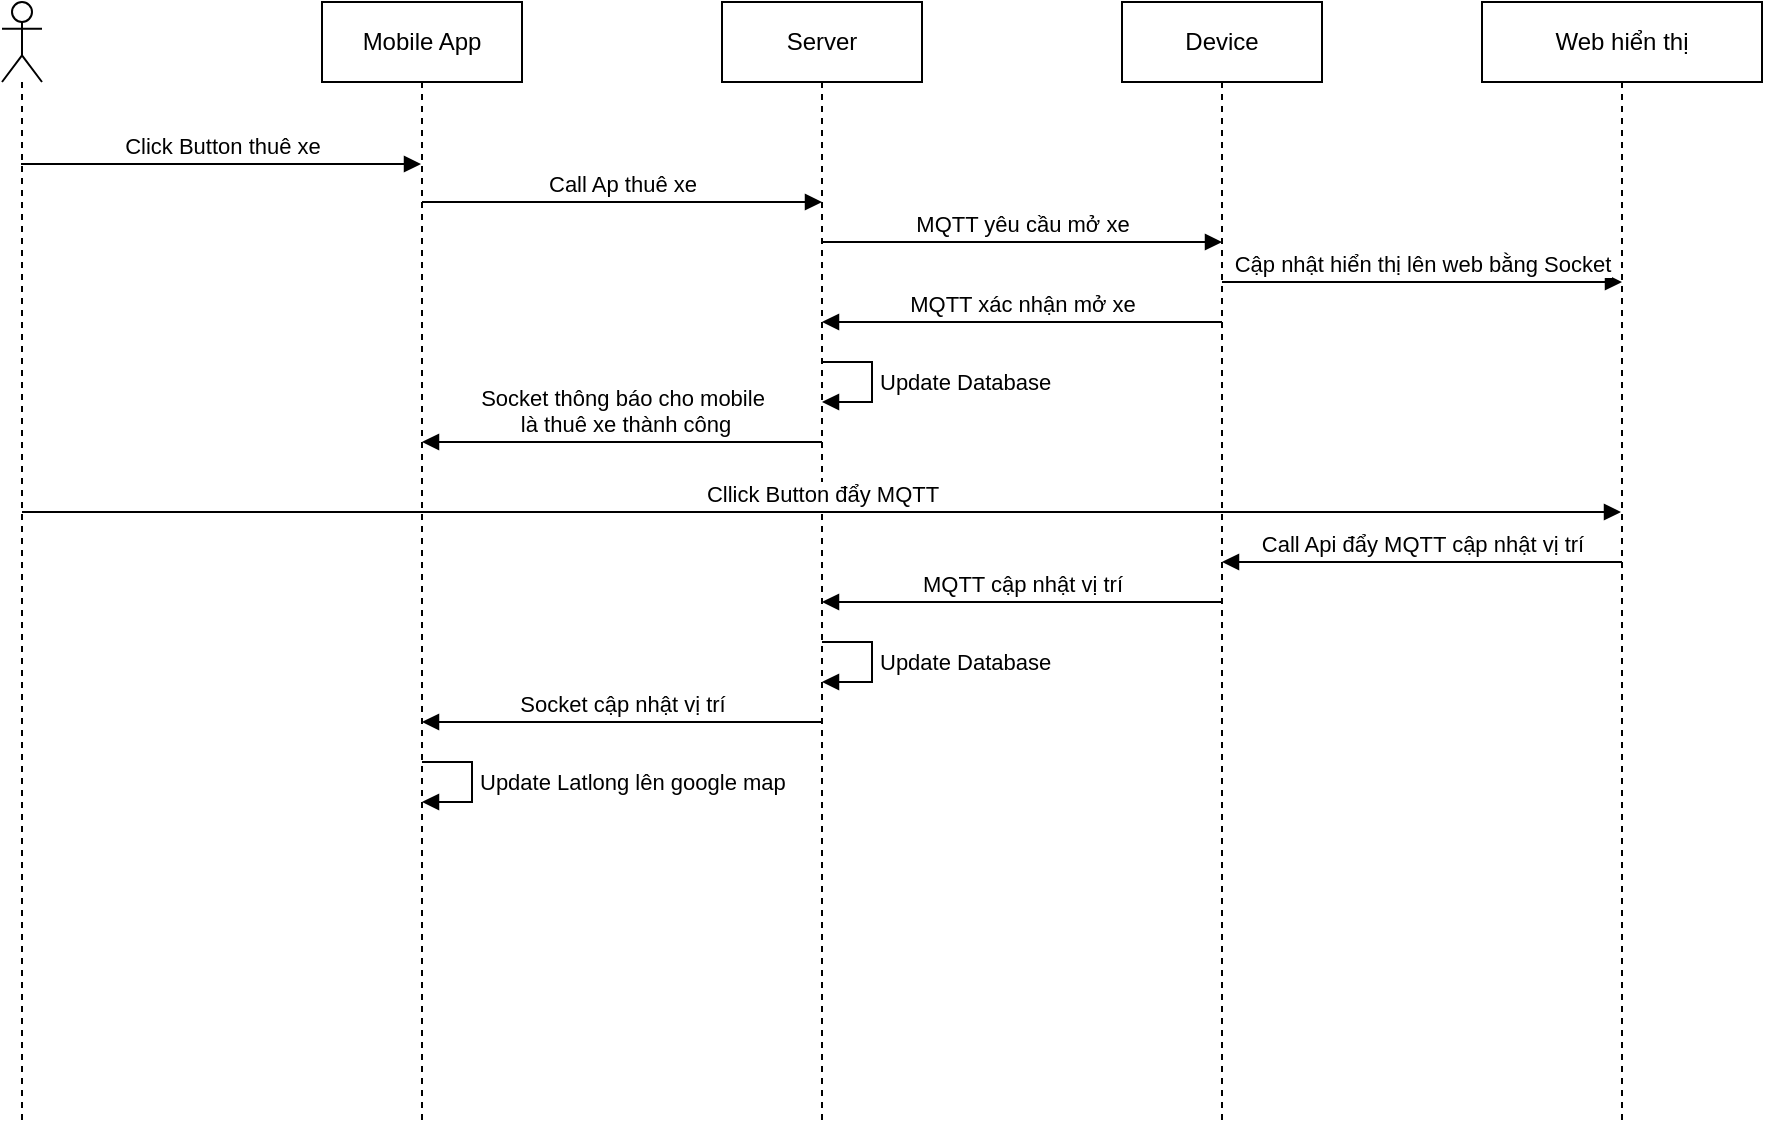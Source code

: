 <mxfile version="13.9.9" type="device"><diagram id="Z8go87aDkuGMrffxjLPl" name="Page-1"><mxGraphModel dx="868" dy="520" grid="1" gridSize="10" guides="1" tooltips="1" connect="1" arrows="1" fold="1" page="1" pageScale="1" pageWidth="850" pageHeight="1100" math="0" shadow="0"><root><mxCell id="0"/><mxCell id="1" parent="0"/><mxCell id="L5_gylrvDsCuuCGAz6Kg-2" value="" style="shape=umlLifeline;participant=umlActor;perimeter=lifelinePerimeter;whiteSpace=wrap;html=1;container=1;collapsible=0;recursiveResize=0;verticalAlign=top;spacingTop=36;outlineConnect=0;" vertex="1" parent="1"><mxGeometry x="30" y="240" width="20" height="560" as="geometry"/></mxCell><mxCell id="L5_gylrvDsCuuCGAz6Kg-3" value="Mobile App" style="shape=umlLifeline;perimeter=lifelinePerimeter;whiteSpace=wrap;html=1;container=1;collapsible=0;recursiveResize=0;outlineConnect=0;" vertex="1" parent="1"><mxGeometry x="190" y="240" width="100" height="560" as="geometry"/></mxCell><mxCell id="L5_gylrvDsCuuCGAz6Kg-4" value="Server" style="shape=umlLifeline;perimeter=lifelinePerimeter;whiteSpace=wrap;html=1;container=1;collapsible=0;recursiveResize=0;outlineConnect=0;" vertex="1" parent="1"><mxGeometry x="390" y="240" width="100" height="560" as="geometry"/></mxCell><mxCell id="L5_gylrvDsCuuCGAz6Kg-5" value="Device" style="shape=umlLifeline;perimeter=lifelinePerimeter;whiteSpace=wrap;html=1;container=1;collapsible=0;recursiveResize=0;outlineConnect=0;" vertex="1" parent="1"><mxGeometry x="590" y="240" width="100" height="560" as="geometry"/></mxCell><mxCell id="L5_gylrvDsCuuCGAz6Kg-6" value="Web hiển thị" style="shape=umlLifeline;perimeter=lifelinePerimeter;whiteSpace=wrap;html=1;container=1;collapsible=0;recursiveResize=0;outlineConnect=0;" vertex="1" parent="1"><mxGeometry x="770" y="240" width="140" height="560" as="geometry"/></mxCell><mxCell id="L5_gylrvDsCuuCGAz6Kg-8" value="Click Button thuê xe" style="html=1;verticalAlign=bottom;endArrow=block;" edge="1" parent="1"><mxGeometry width="80" relative="1" as="geometry"><mxPoint x="39.5" y="321" as="sourcePoint"/><mxPoint x="239.5" y="321" as="targetPoint"/></mxGeometry></mxCell><mxCell id="L5_gylrvDsCuuCGAz6Kg-9" value="Call Ap thuê xe" style="html=1;verticalAlign=bottom;endArrow=block;" edge="1" parent="1"><mxGeometry width="80" relative="1" as="geometry"><mxPoint x="240" y="340" as="sourcePoint"/><mxPoint x="440" y="340" as="targetPoint"/></mxGeometry></mxCell><mxCell id="L5_gylrvDsCuuCGAz6Kg-11" value="MQTT yêu cầu mở xe" style="html=1;verticalAlign=bottom;endArrow=block;" edge="1" parent="1"><mxGeometry width="80" relative="1" as="geometry"><mxPoint x="440" y="360" as="sourcePoint"/><mxPoint x="640" y="360" as="targetPoint"/></mxGeometry></mxCell><mxCell id="L5_gylrvDsCuuCGAz6Kg-13" value="Cập nhật hiển thị lên web bằng Socket" style="html=1;verticalAlign=bottom;endArrow=block;" edge="1" parent="1"><mxGeometry width="80" relative="1" as="geometry"><mxPoint x="640" y="380" as="sourcePoint"/><mxPoint x="840" y="380" as="targetPoint"/></mxGeometry></mxCell><mxCell id="L5_gylrvDsCuuCGAz6Kg-14" value="MQTT xác nhận mở xe" style="html=1;verticalAlign=bottom;endArrow=block;" edge="1" parent="1"><mxGeometry width="80" relative="1" as="geometry"><mxPoint x="640" y="400" as="sourcePoint"/><mxPoint x="440" y="400" as="targetPoint"/></mxGeometry></mxCell><mxCell id="L5_gylrvDsCuuCGAz6Kg-20" value="Update Database" style="edgeStyle=orthogonalEdgeStyle;html=1;align=left;spacingLeft=2;endArrow=block;rounded=0;" edge="1" parent="1"><mxGeometry relative="1" as="geometry"><mxPoint x="440" y="420" as="sourcePoint"/><Array as="points"><mxPoint x="465" y="420"/></Array><mxPoint x="440" y="440" as="targetPoint"/></mxGeometry></mxCell><mxCell id="L5_gylrvDsCuuCGAz6Kg-21" value="Socket thông báo cho mobile&lt;br&gt;&amp;nbsp;là thuê xe thành công" style="html=1;verticalAlign=bottom;endArrow=block;" edge="1" parent="1"><mxGeometry width="80" relative="1" as="geometry"><mxPoint x="440" y="460" as="sourcePoint"/><mxPoint x="240" y="460" as="targetPoint"/></mxGeometry></mxCell><mxCell id="L5_gylrvDsCuuCGAz6Kg-22" value="Cllick Button đẩy MQTT" style="html=1;verticalAlign=bottom;endArrow=block;" edge="1" parent="1"><mxGeometry width="80" relative="1" as="geometry"><mxPoint x="40.0" y="495" as="sourcePoint"/><mxPoint x="839.5" y="495.0" as="targetPoint"/></mxGeometry></mxCell><mxCell id="L5_gylrvDsCuuCGAz6Kg-25" value="Call Api đẩy MQTT cập nhật vị trí" style="html=1;verticalAlign=bottom;endArrow=block;" edge="1" parent="1"><mxGeometry width="80" relative="1" as="geometry"><mxPoint x="840" y="520.0" as="sourcePoint"/><mxPoint x="640" y="520.0" as="targetPoint"/></mxGeometry></mxCell><mxCell id="L5_gylrvDsCuuCGAz6Kg-26" value="MQTT cập nhật vị trí" style="html=1;verticalAlign=bottom;endArrow=block;" edge="1" parent="1"><mxGeometry width="80" relative="1" as="geometry"><mxPoint x="640" y="540.0" as="sourcePoint"/><mxPoint x="440" y="540.0" as="targetPoint"/></mxGeometry></mxCell><mxCell id="L5_gylrvDsCuuCGAz6Kg-27" value="Update Database" style="edgeStyle=orthogonalEdgeStyle;html=1;align=left;spacingLeft=2;endArrow=block;rounded=0;" edge="1" parent="1"><mxGeometry relative="1" as="geometry"><mxPoint x="440" y="560" as="sourcePoint"/><Array as="points"><mxPoint x="465" y="560"/></Array><mxPoint x="440" y="580.0" as="targetPoint"/></mxGeometry></mxCell><mxCell id="L5_gylrvDsCuuCGAz6Kg-28" value="Socket cập nhật vị trí" style="html=1;verticalAlign=bottom;endArrow=block;" edge="1" parent="1"><mxGeometry width="80" relative="1" as="geometry"><mxPoint x="440" y="600.0" as="sourcePoint"/><mxPoint x="240" y="600.0" as="targetPoint"/></mxGeometry></mxCell><mxCell id="L5_gylrvDsCuuCGAz6Kg-31" value="Update Latlong lên google map" style="edgeStyle=orthogonalEdgeStyle;html=1;align=left;spacingLeft=2;endArrow=block;rounded=0;" edge="1" parent="1"><mxGeometry relative="1" as="geometry"><mxPoint x="240" y="620" as="sourcePoint"/><Array as="points"><mxPoint x="265" y="620"/></Array><mxPoint x="240" y="640.0" as="targetPoint"/></mxGeometry></mxCell></root></mxGraphModel></diagram></mxfile>